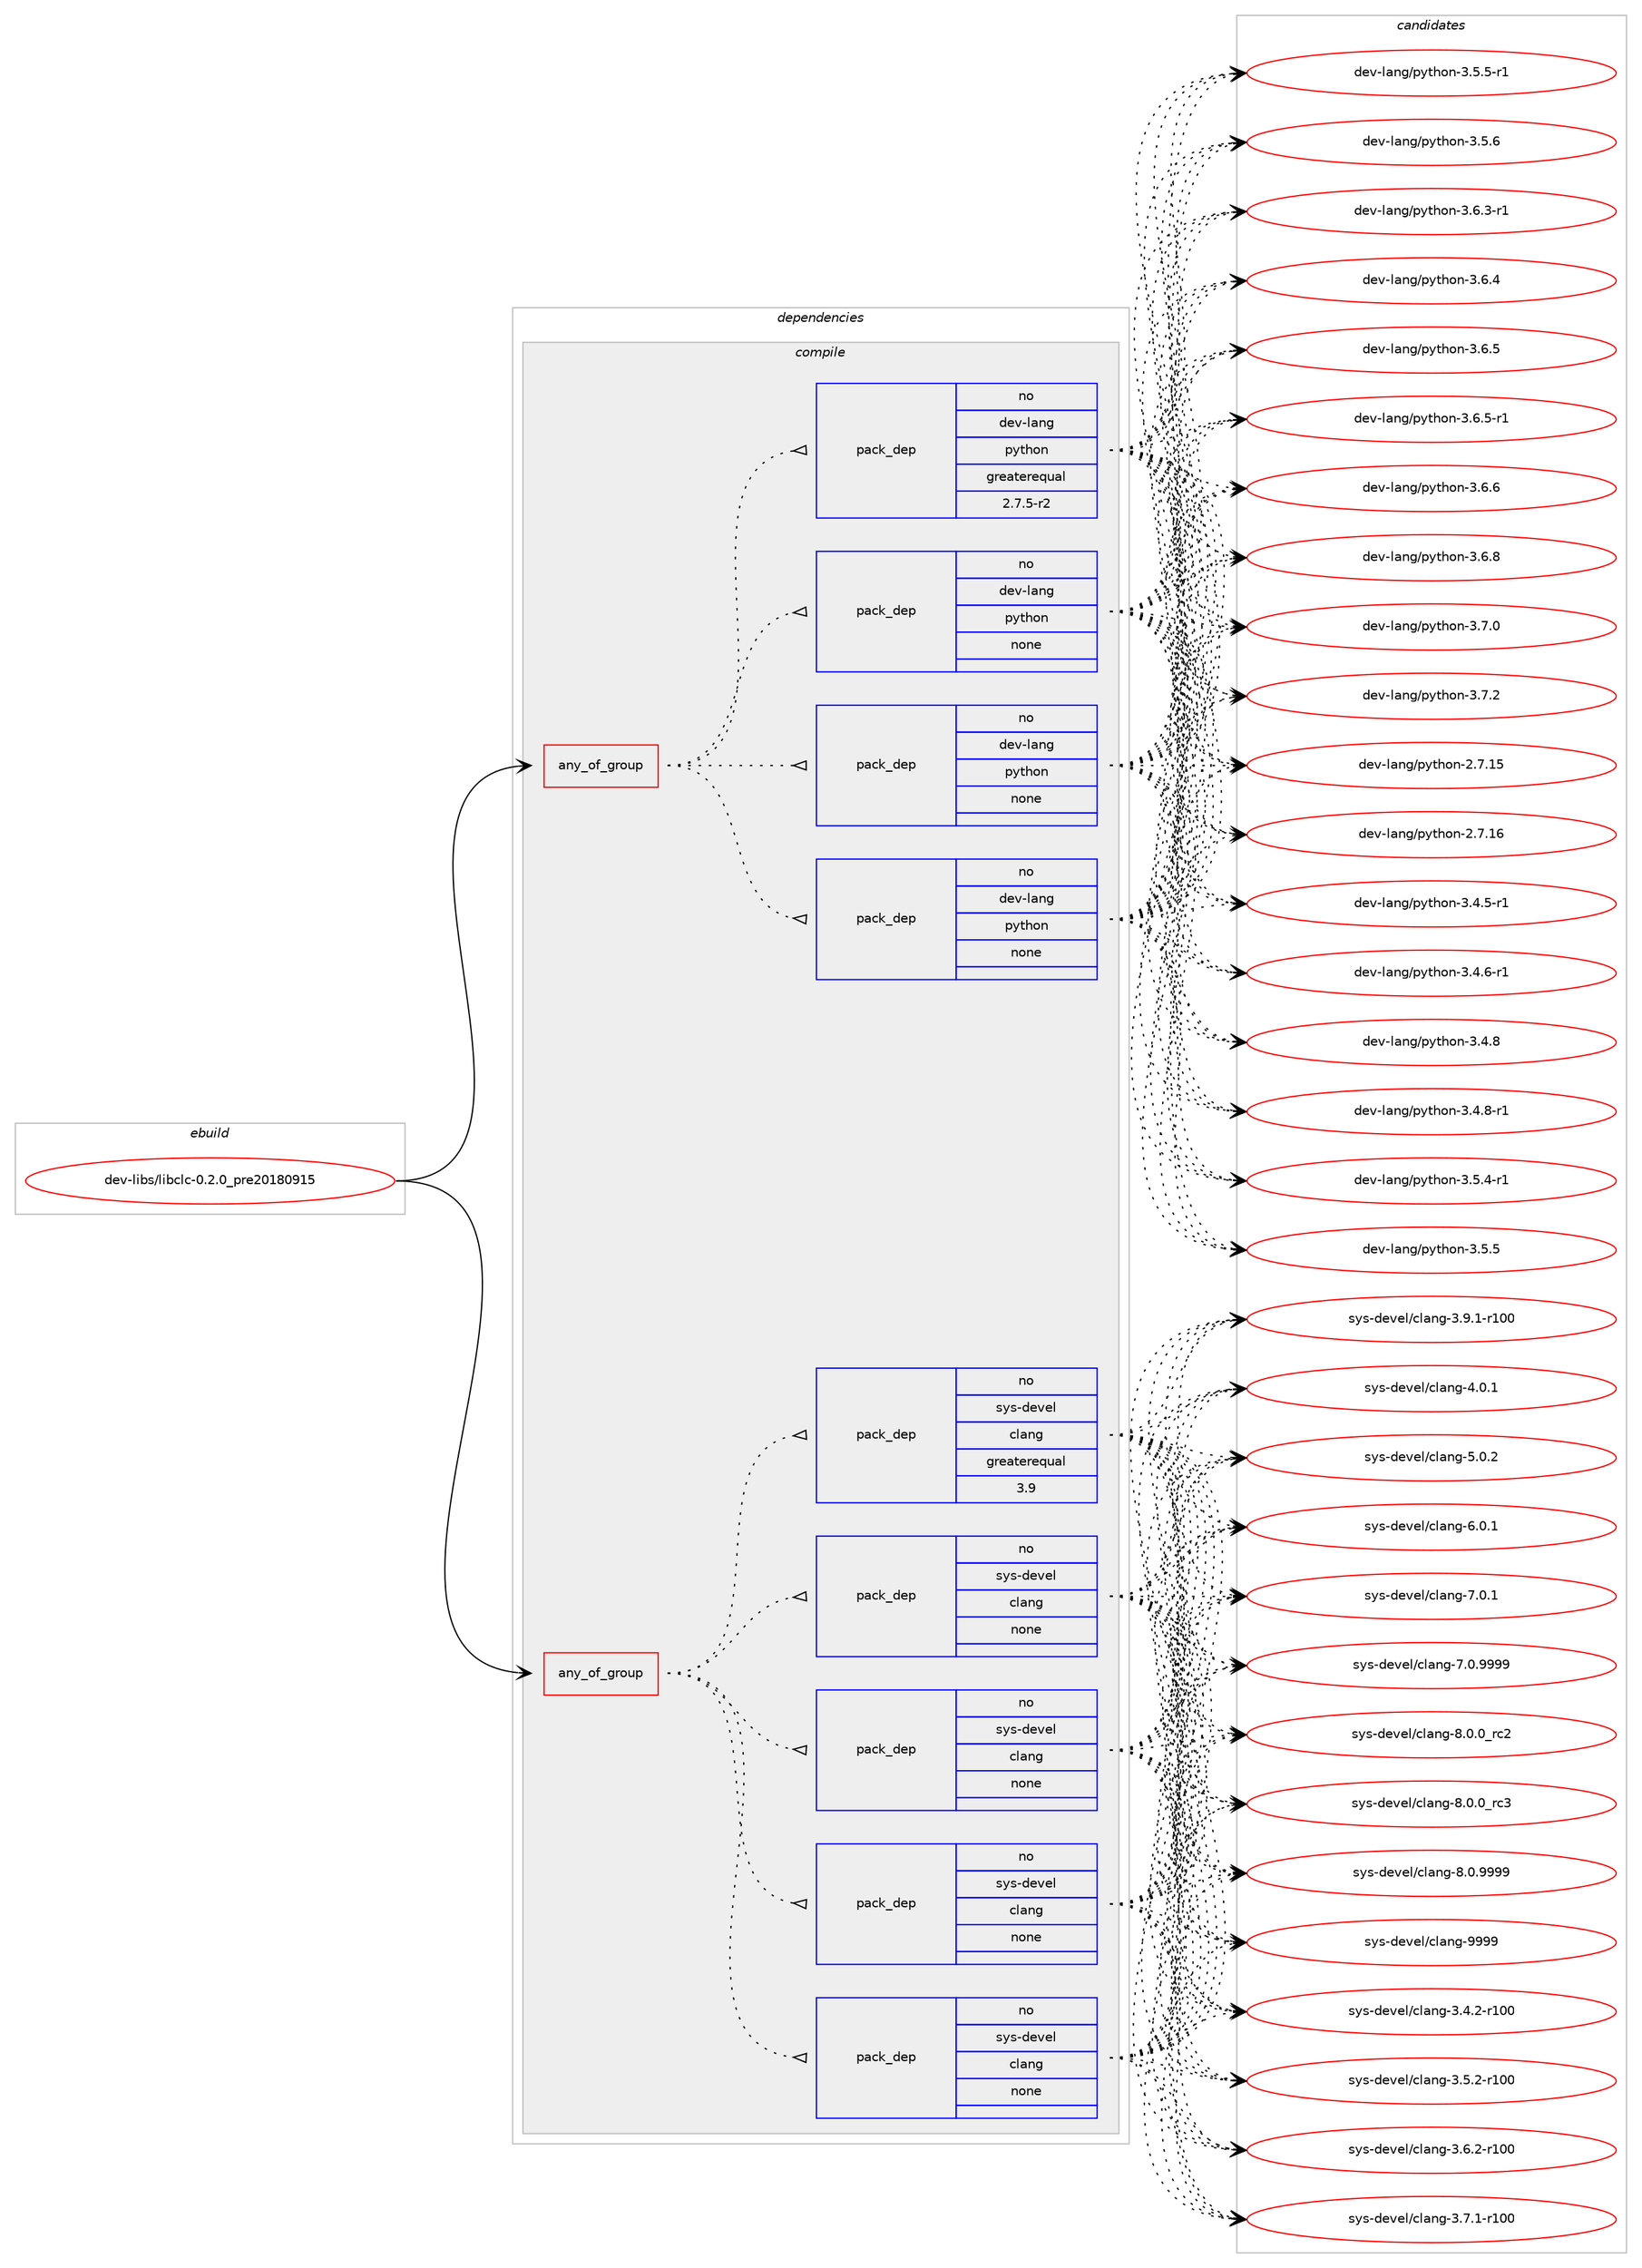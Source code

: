 digraph prolog {

# *************
# Graph options
# *************

newrank=true;
concentrate=true;
compound=true;
graph [rankdir=LR,fontname=Helvetica,fontsize=10,ranksep=1.5];#, ranksep=2.5, nodesep=0.2];
edge  [arrowhead=vee];
node  [fontname=Helvetica,fontsize=10];

# **********
# The ebuild
# **********

subgraph cluster_leftcol {
color=gray;
rank=same;
label=<<i>ebuild</i>>;
id [label="dev-libs/libclc-0.2.0_pre20180915", color=red, width=4, href="../dev-libs/libclc-0.2.0_pre20180915.svg"];
}

# ****************
# The dependencies
# ****************

subgraph cluster_midcol {
color=gray;
label=<<i>dependencies</i>>;
subgraph cluster_compile {
fillcolor="#eeeeee";
style=filled;
label=<<i>compile</i>>;
subgraph any22220 {
dependency1367270 [label=<<TABLE BORDER="0" CELLBORDER="1" CELLSPACING="0" CELLPADDING="4"><TR><TD CELLPADDING="10">any_of_group</TD></TR></TABLE>>, shape=none, color=red];subgraph pack978605 {
dependency1367271 [label=<<TABLE BORDER="0" CELLBORDER="1" CELLSPACING="0" CELLPADDING="4" WIDTH="220"><TR><TD ROWSPAN="6" CELLPADDING="30">pack_dep</TD></TR><TR><TD WIDTH="110">no</TD></TR><TR><TD>dev-lang</TD></TR><TR><TD>python</TD></TR><TR><TD>none</TD></TR><TR><TD></TD></TR></TABLE>>, shape=none, color=blue];
}
dependency1367270:e -> dependency1367271:w [weight=20,style="dotted",arrowhead="oinv"];
subgraph pack978606 {
dependency1367272 [label=<<TABLE BORDER="0" CELLBORDER="1" CELLSPACING="0" CELLPADDING="4" WIDTH="220"><TR><TD ROWSPAN="6" CELLPADDING="30">pack_dep</TD></TR><TR><TD WIDTH="110">no</TD></TR><TR><TD>dev-lang</TD></TR><TR><TD>python</TD></TR><TR><TD>none</TD></TR><TR><TD></TD></TR></TABLE>>, shape=none, color=blue];
}
dependency1367270:e -> dependency1367272:w [weight=20,style="dotted",arrowhead="oinv"];
subgraph pack978607 {
dependency1367273 [label=<<TABLE BORDER="0" CELLBORDER="1" CELLSPACING="0" CELLPADDING="4" WIDTH="220"><TR><TD ROWSPAN="6" CELLPADDING="30">pack_dep</TD></TR><TR><TD WIDTH="110">no</TD></TR><TR><TD>dev-lang</TD></TR><TR><TD>python</TD></TR><TR><TD>none</TD></TR><TR><TD></TD></TR></TABLE>>, shape=none, color=blue];
}
dependency1367270:e -> dependency1367273:w [weight=20,style="dotted",arrowhead="oinv"];
subgraph pack978608 {
dependency1367274 [label=<<TABLE BORDER="0" CELLBORDER="1" CELLSPACING="0" CELLPADDING="4" WIDTH="220"><TR><TD ROWSPAN="6" CELLPADDING="30">pack_dep</TD></TR><TR><TD WIDTH="110">no</TD></TR><TR><TD>dev-lang</TD></TR><TR><TD>python</TD></TR><TR><TD>greaterequal</TD></TR><TR><TD>2.7.5-r2</TD></TR></TABLE>>, shape=none, color=blue];
}
dependency1367270:e -> dependency1367274:w [weight=20,style="dotted",arrowhead="oinv"];
}
id:e -> dependency1367270:w [weight=20,style="solid",arrowhead="vee"];
subgraph any22221 {
dependency1367275 [label=<<TABLE BORDER="0" CELLBORDER="1" CELLSPACING="0" CELLPADDING="4"><TR><TD CELLPADDING="10">any_of_group</TD></TR></TABLE>>, shape=none, color=red];subgraph pack978609 {
dependency1367276 [label=<<TABLE BORDER="0" CELLBORDER="1" CELLSPACING="0" CELLPADDING="4" WIDTH="220"><TR><TD ROWSPAN="6" CELLPADDING="30">pack_dep</TD></TR><TR><TD WIDTH="110">no</TD></TR><TR><TD>sys-devel</TD></TR><TR><TD>clang</TD></TR><TR><TD>none</TD></TR><TR><TD></TD></TR></TABLE>>, shape=none, color=blue];
}
dependency1367275:e -> dependency1367276:w [weight=20,style="dotted",arrowhead="oinv"];
subgraph pack978610 {
dependency1367277 [label=<<TABLE BORDER="0" CELLBORDER="1" CELLSPACING="0" CELLPADDING="4" WIDTH="220"><TR><TD ROWSPAN="6" CELLPADDING="30">pack_dep</TD></TR><TR><TD WIDTH="110">no</TD></TR><TR><TD>sys-devel</TD></TR><TR><TD>clang</TD></TR><TR><TD>none</TD></TR><TR><TD></TD></TR></TABLE>>, shape=none, color=blue];
}
dependency1367275:e -> dependency1367277:w [weight=20,style="dotted",arrowhead="oinv"];
subgraph pack978611 {
dependency1367278 [label=<<TABLE BORDER="0" CELLBORDER="1" CELLSPACING="0" CELLPADDING="4" WIDTH="220"><TR><TD ROWSPAN="6" CELLPADDING="30">pack_dep</TD></TR><TR><TD WIDTH="110">no</TD></TR><TR><TD>sys-devel</TD></TR><TR><TD>clang</TD></TR><TR><TD>none</TD></TR><TR><TD></TD></TR></TABLE>>, shape=none, color=blue];
}
dependency1367275:e -> dependency1367278:w [weight=20,style="dotted",arrowhead="oinv"];
subgraph pack978612 {
dependency1367279 [label=<<TABLE BORDER="0" CELLBORDER="1" CELLSPACING="0" CELLPADDING="4" WIDTH="220"><TR><TD ROWSPAN="6" CELLPADDING="30">pack_dep</TD></TR><TR><TD WIDTH="110">no</TD></TR><TR><TD>sys-devel</TD></TR><TR><TD>clang</TD></TR><TR><TD>none</TD></TR><TR><TD></TD></TR></TABLE>>, shape=none, color=blue];
}
dependency1367275:e -> dependency1367279:w [weight=20,style="dotted",arrowhead="oinv"];
subgraph pack978613 {
dependency1367280 [label=<<TABLE BORDER="0" CELLBORDER="1" CELLSPACING="0" CELLPADDING="4" WIDTH="220"><TR><TD ROWSPAN="6" CELLPADDING="30">pack_dep</TD></TR><TR><TD WIDTH="110">no</TD></TR><TR><TD>sys-devel</TD></TR><TR><TD>clang</TD></TR><TR><TD>greaterequal</TD></TR><TR><TD>3.9</TD></TR></TABLE>>, shape=none, color=blue];
}
dependency1367275:e -> dependency1367280:w [weight=20,style="dotted",arrowhead="oinv"];
}
id:e -> dependency1367275:w [weight=20,style="solid",arrowhead="vee"];
}
subgraph cluster_compileandrun {
fillcolor="#eeeeee";
style=filled;
label=<<i>compile and run</i>>;
}
subgraph cluster_run {
fillcolor="#eeeeee";
style=filled;
label=<<i>run</i>>;
}
}

# **************
# The candidates
# **************

subgraph cluster_choices {
rank=same;
color=gray;
label=<<i>candidates</i>>;

subgraph choice978605 {
color=black;
nodesep=1;
choice10010111845108971101034711212111610411111045504655464953 [label="dev-lang/python-2.7.15", color=red, width=4,href="../dev-lang/python-2.7.15.svg"];
choice10010111845108971101034711212111610411111045504655464954 [label="dev-lang/python-2.7.16", color=red, width=4,href="../dev-lang/python-2.7.16.svg"];
choice1001011184510897110103471121211161041111104551465246534511449 [label="dev-lang/python-3.4.5-r1", color=red, width=4,href="../dev-lang/python-3.4.5-r1.svg"];
choice1001011184510897110103471121211161041111104551465246544511449 [label="dev-lang/python-3.4.6-r1", color=red, width=4,href="../dev-lang/python-3.4.6-r1.svg"];
choice100101118451089711010347112121116104111110455146524656 [label="dev-lang/python-3.4.8", color=red, width=4,href="../dev-lang/python-3.4.8.svg"];
choice1001011184510897110103471121211161041111104551465246564511449 [label="dev-lang/python-3.4.8-r1", color=red, width=4,href="../dev-lang/python-3.4.8-r1.svg"];
choice1001011184510897110103471121211161041111104551465346524511449 [label="dev-lang/python-3.5.4-r1", color=red, width=4,href="../dev-lang/python-3.5.4-r1.svg"];
choice100101118451089711010347112121116104111110455146534653 [label="dev-lang/python-3.5.5", color=red, width=4,href="../dev-lang/python-3.5.5.svg"];
choice1001011184510897110103471121211161041111104551465346534511449 [label="dev-lang/python-3.5.5-r1", color=red, width=4,href="../dev-lang/python-3.5.5-r1.svg"];
choice100101118451089711010347112121116104111110455146534654 [label="dev-lang/python-3.5.6", color=red, width=4,href="../dev-lang/python-3.5.6.svg"];
choice1001011184510897110103471121211161041111104551465446514511449 [label="dev-lang/python-3.6.3-r1", color=red, width=4,href="../dev-lang/python-3.6.3-r1.svg"];
choice100101118451089711010347112121116104111110455146544652 [label="dev-lang/python-3.6.4", color=red, width=4,href="../dev-lang/python-3.6.4.svg"];
choice100101118451089711010347112121116104111110455146544653 [label="dev-lang/python-3.6.5", color=red, width=4,href="../dev-lang/python-3.6.5.svg"];
choice1001011184510897110103471121211161041111104551465446534511449 [label="dev-lang/python-3.6.5-r1", color=red, width=4,href="../dev-lang/python-3.6.5-r1.svg"];
choice100101118451089711010347112121116104111110455146544654 [label="dev-lang/python-3.6.6", color=red, width=4,href="../dev-lang/python-3.6.6.svg"];
choice100101118451089711010347112121116104111110455146544656 [label="dev-lang/python-3.6.8", color=red, width=4,href="../dev-lang/python-3.6.8.svg"];
choice100101118451089711010347112121116104111110455146554648 [label="dev-lang/python-3.7.0", color=red, width=4,href="../dev-lang/python-3.7.0.svg"];
choice100101118451089711010347112121116104111110455146554650 [label="dev-lang/python-3.7.2", color=red, width=4,href="../dev-lang/python-3.7.2.svg"];
dependency1367271:e -> choice10010111845108971101034711212111610411111045504655464953:w [style=dotted,weight="100"];
dependency1367271:e -> choice10010111845108971101034711212111610411111045504655464954:w [style=dotted,weight="100"];
dependency1367271:e -> choice1001011184510897110103471121211161041111104551465246534511449:w [style=dotted,weight="100"];
dependency1367271:e -> choice1001011184510897110103471121211161041111104551465246544511449:w [style=dotted,weight="100"];
dependency1367271:e -> choice100101118451089711010347112121116104111110455146524656:w [style=dotted,weight="100"];
dependency1367271:e -> choice1001011184510897110103471121211161041111104551465246564511449:w [style=dotted,weight="100"];
dependency1367271:e -> choice1001011184510897110103471121211161041111104551465346524511449:w [style=dotted,weight="100"];
dependency1367271:e -> choice100101118451089711010347112121116104111110455146534653:w [style=dotted,weight="100"];
dependency1367271:e -> choice1001011184510897110103471121211161041111104551465346534511449:w [style=dotted,weight="100"];
dependency1367271:e -> choice100101118451089711010347112121116104111110455146534654:w [style=dotted,weight="100"];
dependency1367271:e -> choice1001011184510897110103471121211161041111104551465446514511449:w [style=dotted,weight="100"];
dependency1367271:e -> choice100101118451089711010347112121116104111110455146544652:w [style=dotted,weight="100"];
dependency1367271:e -> choice100101118451089711010347112121116104111110455146544653:w [style=dotted,weight="100"];
dependency1367271:e -> choice1001011184510897110103471121211161041111104551465446534511449:w [style=dotted,weight="100"];
dependency1367271:e -> choice100101118451089711010347112121116104111110455146544654:w [style=dotted,weight="100"];
dependency1367271:e -> choice100101118451089711010347112121116104111110455146544656:w [style=dotted,weight="100"];
dependency1367271:e -> choice100101118451089711010347112121116104111110455146554648:w [style=dotted,weight="100"];
dependency1367271:e -> choice100101118451089711010347112121116104111110455146554650:w [style=dotted,weight="100"];
}
subgraph choice978606 {
color=black;
nodesep=1;
choice10010111845108971101034711212111610411111045504655464953 [label="dev-lang/python-2.7.15", color=red, width=4,href="../dev-lang/python-2.7.15.svg"];
choice10010111845108971101034711212111610411111045504655464954 [label="dev-lang/python-2.7.16", color=red, width=4,href="../dev-lang/python-2.7.16.svg"];
choice1001011184510897110103471121211161041111104551465246534511449 [label="dev-lang/python-3.4.5-r1", color=red, width=4,href="../dev-lang/python-3.4.5-r1.svg"];
choice1001011184510897110103471121211161041111104551465246544511449 [label="dev-lang/python-3.4.6-r1", color=red, width=4,href="../dev-lang/python-3.4.6-r1.svg"];
choice100101118451089711010347112121116104111110455146524656 [label="dev-lang/python-3.4.8", color=red, width=4,href="../dev-lang/python-3.4.8.svg"];
choice1001011184510897110103471121211161041111104551465246564511449 [label="dev-lang/python-3.4.8-r1", color=red, width=4,href="../dev-lang/python-3.4.8-r1.svg"];
choice1001011184510897110103471121211161041111104551465346524511449 [label="dev-lang/python-3.5.4-r1", color=red, width=4,href="../dev-lang/python-3.5.4-r1.svg"];
choice100101118451089711010347112121116104111110455146534653 [label="dev-lang/python-3.5.5", color=red, width=4,href="../dev-lang/python-3.5.5.svg"];
choice1001011184510897110103471121211161041111104551465346534511449 [label="dev-lang/python-3.5.5-r1", color=red, width=4,href="../dev-lang/python-3.5.5-r1.svg"];
choice100101118451089711010347112121116104111110455146534654 [label="dev-lang/python-3.5.6", color=red, width=4,href="../dev-lang/python-3.5.6.svg"];
choice1001011184510897110103471121211161041111104551465446514511449 [label="dev-lang/python-3.6.3-r1", color=red, width=4,href="../dev-lang/python-3.6.3-r1.svg"];
choice100101118451089711010347112121116104111110455146544652 [label="dev-lang/python-3.6.4", color=red, width=4,href="../dev-lang/python-3.6.4.svg"];
choice100101118451089711010347112121116104111110455146544653 [label="dev-lang/python-3.6.5", color=red, width=4,href="../dev-lang/python-3.6.5.svg"];
choice1001011184510897110103471121211161041111104551465446534511449 [label="dev-lang/python-3.6.5-r1", color=red, width=4,href="../dev-lang/python-3.6.5-r1.svg"];
choice100101118451089711010347112121116104111110455146544654 [label="dev-lang/python-3.6.6", color=red, width=4,href="../dev-lang/python-3.6.6.svg"];
choice100101118451089711010347112121116104111110455146544656 [label="dev-lang/python-3.6.8", color=red, width=4,href="../dev-lang/python-3.6.8.svg"];
choice100101118451089711010347112121116104111110455146554648 [label="dev-lang/python-3.7.0", color=red, width=4,href="../dev-lang/python-3.7.0.svg"];
choice100101118451089711010347112121116104111110455146554650 [label="dev-lang/python-3.7.2", color=red, width=4,href="../dev-lang/python-3.7.2.svg"];
dependency1367272:e -> choice10010111845108971101034711212111610411111045504655464953:w [style=dotted,weight="100"];
dependency1367272:e -> choice10010111845108971101034711212111610411111045504655464954:w [style=dotted,weight="100"];
dependency1367272:e -> choice1001011184510897110103471121211161041111104551465246534511449:w [style=dotted,weight="100"];
dependency1367272:e -> choice1001011184510897110103471121211161041111104551465246544511449:w [style=dotted,weight="100"];
dependency1367272:e -> choice100101118451089711010347112121116104111110455146524656:w [style=dotted,weight="100"];
dependency1367272:e -> choice1001011184510897110103471121211161041111104551465246564511449:w [style=dotted,weight="100"];
dependency1367272:e -> choice1001011184510897110103471121211161041111104551465346524511449:w [style=dotted,weight="100"];
dependency1367272:e -> choice100101118451089711010347112121116104111110455146534653:w [style=dotted,weight="100"];
dependency1367272:e -> choice1001011184510897110103471121211161041111104551465346534511449:w [style=dotted,weight="100"];
dependency1367272:e -> choice100101118451089711010347112121116104111110455146534654:w [style=dotted,weight="100"];
dependency1367272:e -> choice1001011184510897110103471121211161041111104551465446514511449:w [style=dotted,weight="100"];
dependency1367272:e -> choice100101118451089711010347112121116104111110455146544652:w [style=dotted,weight="100"];
dependency1367272:e -> choice100101118451089711010347112121116104111110455146544653:w [style=dotted,weight="100"];
dependency1367272:e -> choice1001011184510897110103471121211161041111104551465446534511449:w [style=dotted,weight="100"];
dependency1367272:e -> choice100101118451089711010347112121116104111110455146544654:w [style=dotted,weight="100"];
dependency1367272:e -> choice100101118451089711010347112121116104111110455146544656:w [style=dotted,weight="100"];
dependency1367272:e -> choice100101118451089711010347112121116104111110455146554648:w [style=dotted,weight="100"];
dependency1367272:e -> choice100101118451089711010347112121116104111110455146554650:w [style=dotted,weight="100"];
}
subgraph choice978607 {
color=black;
nodesep=1;
choice10010111845108971101034711212111610411111045504655464953 [label="dev-lang/python-2.7.15", color=red, width=4,href="../dev-lang/python-2.7.15.svg"];
choice10010111845108971101034711212111610411111045504655464954 [label="dev-lang/python-2.7.16", color=red, width=4,href="../dev-lang/python-2.7.16.svg"];
choice1001011184510897110103471121211161041111104551465246534511449 [label="dev-lang/python-3.4.5-r1", color=red, width=4,href="../dev-lang/python-3.4.5-r1.svg"];
choice1001011184510897110103471121211161041111104551465246544511449 [label="dev-lang/python-3.4.6-r1", color=red, width=4,href="../dev-lang/python-3.4.6-r1.svg"];
choice100101118451089711010347112121116104111110455146524656 [label="dev-lang/python-3.4.8", color=red, width=4,href="../dev-lang/python-3.4.8.svg"];
choice1001011184510897110103471121211161041111104551465246564511449 [label="dev-lang/python-3.4.8-r1", color=red, width=4,href="../dev-lang/python-3.4.8-r1.svg"];
choice1001011184510897110103471121211161041111104551465346524511449 [label="dev-lang/python-3.5.4-r1", color=red, width=4,href="../dev-lang/python-3.5.4-r1.svg"];
choice100101118451089711010347112121116104111110455146534653 [label="dev-lang/python-3.5.5", color=red, width=4,href="../dev-lang/python-3.5.5.svg"];
choice1001011184510897110103471121211161041111104551465346534511449 [label="dev-lang/python-3.5.5-r1", color=red, width=4,href="../dev-lang/python-3.5.5-r1.svg"];
choice100101118451089711010347112121116104111110455146534654 [label="dev-lang/python-3.5.6", color=red, width=4,href="../dev-lang/python-3.5.6.svg"];
choice1001011184510897110103471121211161041111104551465446514511449 [label="dev-lang/python-3.6.3-r1", color=red, width=4,href="../dev-lang/python-3.6.3-r1.svg"];
choice100101118451089711010347112121116104111110455146544652 [label="dev-lang/python-3.6.4", color=red, width=4,href="../dev-lang/python-3.6.4.svg"];
choice100101118451089711010347112121116104111110455146544653 [label="dev-lang/python-3.6.5", color=red, width=4,href="../dev-lang/python-3.6.5.svg"];
choice1001011184510897110103471121211161041111104551465446534511449 [label="dev-lang/python-3.6.5-r1", color=red, width=4,href="../dev-lang/python-3.6.5-r1.svg"];
choice100101118451089711010347112121116104111110455146544654 [label="dev-lang/python-3.6.6", color=red, width=4,href="../dev-lang/python-3.6.6.svg"];
choice100101118451089711010347112121116104111110455146544656 [label="dev-lang/python-3.6.8", color=red, width=4,href="../dev-lang/python-3.6.8.svg"];
choice100101118451089711010347112121116104111110455146554648 [label="dev-lang/python-3.7.0", color=red, width=4,href="../dev-lang/python-3.7.0.svg"];
choice100101118451089711010347112121116104111110455146554650 [label="dev-lang/python-3.7.2", color=red, width=4,href="../dev-lang/python-3.7.2.svg"];
dependency1367273:e -> choice10010111845108971101034711212111610411111045504655464953:w [style=dotted,weight="100"];
dependency1367273:e -> choice10010111845108971101034711212111610411111045504655464954:w [style=dotted,weight="100"];
dependency1367273:e -> choice1001011184510897110103471121211161041111104551465246534511449:w [style=dotted,weight="100"];
dependency1367273:e -> choice1001011184510897110103471121211161041111104551465246544511449:w [style=dotted,weight="100"];
dependency1367273:e -> choice100101118451089711010347112121116104111110455146524656:w [style=dotted,weight="100"];
dependency1367273:e -> choice1001011184510897110103471121211161041111104551465246564511449:w [style=dotted,weight="100"];
dependency1367273:e -> choice1001011184510897110103471121211161041111104551465346524511449:w [style=dotted,weight="100"];
dependency1367273:e -> choice100101118451089711010347112121116104111110455146534653:w [style=dotted,weight="100"];
dependency1367273:e -> choice1001011184510897110103471121211161041111104551465346534511449:w [style=dotted,weight="100"];
dependency1367273:e -> choice100101118451089711010347112121116104111110455146534654:w [style=dotted,weight="100"];
dependency1367273:e -> choice1001011184510897110103471121211161041111104551465446514511449:w [style=dotted,weight="100"];
dependency1367273:e -> choice100101118451089711010347112121116104111110455146544652:w [style=dotted,weight="100"];
dependency1367273:e -> choice100101118451089711010347112121116104111110455146544653:w [style=dotted,weight="100"];
dependency1367273:e -> choice1001011184510897110103471121211161041111104551465446534511449:w [style=dotted,weight="100"];
dependency1367273:e -> choice100101118451089711010347112121116104111110455146544654:w [style=dotted,weight="100"];
dependency1367273:e -> choice100101118451089711010347112121116104111110455146544656:w [style=dotted,weight="100"];
dependency1367273:e -> choice100101118451089711010347112121116104111110455146554648:w [style=dotted,weight="100"];
dependency1367273:e -> choice100101118451089711010347112121116104111110455146554650:w [style=dotted,weight="100"];
}
subgraph choice978608 {
color=black;
nodesep=1;
choice10010111845108971101034711212111610411111045504655464953 [label="dev-lang/python-2.7.15", color=red, width=4,href="../dev-lang/python-2.7.15.svg"];
choice10010111845108971101034711212111610411111045504655464954 [label="dev-lang/python-2.7.16", color=red, width=4,href="../dev-lang/python-2.7.16.svg"];
choice1001011184510897110103471121211161041111104551465246534511449 [label="dev-lang/python-3.4.5-r1", color=red, width=4,href="../dev-lang/python-3.4.5-r1.svg"];
choice1001011184510897110103471121211161041111104551465246544511449 [label="dev-lang/python-3.4.6-r1", color=red, width=4,href="../dev-lang/python-3.4.6-r1.svg"];
choice100101118451089711010347112121116104111110455146524656 [label="dev-lang/python-3.4.8", color=red, width=4,href="../dev-lang/python-3.4.8.svg"];
choice1001011184510897110103471121211161041111104551465246564511449 [label="dev-lang/python-3.4.8-r1", color=red, width=4,href="../dev-lang/python-3.4.8-r1.svg"];
choice1001011184510897110103471121211161041111104551465346524511449 [label="dev-lang/python-3.5.4-r1", color=red, width=4,href="../dev-lang/python-3.5.4-r1.svg"];
choice100101118451089711010347112121116104111110455146534653 [label="dev-lang/python-3.5.5", color=red, width=4,href="../dev-lang/python-3.5.5.svg"];
choice1001011184510897110103471121211161041111104551465346534511449 [label="dev-lang/python-3.5.5-r1", color=red, width=4,href="../dev-lang/python-3.5.5-r1.svg"];
choice100101118451089711010347112121116104111110455146534654 [label="dev-lang/python-3.5.6", color=red, width=4,href="../dev-lang/python-3.5.6.svg"];
choice1001011184510897110103471121211161041111104551465446514511449 [label="dev-lang/python-3.6.3-r1", color=red, width=4,href="../dev-lang/python-3.6.3-r1.svg"];
choice100101118451089711010347112121116104111110455146544652 [label="dev-lang/python-3.6.4", color=red, width=4,href="../dev-lang/python-3.6.4.svg"];
choice100101118451089711010347112121116104111110455146544653 [label="dev-lang/python-3.6.5", color=red, width=4,href="../dev-lang/python-3.6.5.svg"];
choice1001011184510897110103471121211161041111104551465446534511449 [label="dev-lang/python-3.6.5-r1", color=red, width=4,href="../dev-lang/python-3.6.5-r1.svg"];
choice100101118451089711010347112121116104111110455146544654 [label="dev-lang/python-3.6.6", color=red, width=4,href="../dev-lang/python-3.6.6.svg"];
choice100101118451089711010347112121116104111110455146544656 [label="dev-lang/python-3.6.8", color=red, width=4,href="../dev-lang/python-3.6.8.svg"];
choice100101118451089711010347112121116104111110455146554648 [label="dev-lang/python-3.7.0", color=red, width=4,href="../dev-lang/python-3.7.0.svg"];
choice100101118451089711010347112121116104111110455146554650 [label="dev-lang/python-3.7.2", color=red, width=4,href="../dev-lang/python-3.7.2.svg"];
dependency1367274:e -> choice10010111845108971101034711212111610411111045504655464953:w [style=dotted,weight="100"];
dependency1367274:e -> choice10010111845108971101034711212111610411111045504655464954:w [style=dotted,weight="100"];
dependency1367274:e -> choice1001011184510897110103471121211161041111104551465246534511449:w [style=dotted,weight="100"];
dependency1367274:e -> choice1001011184510897110103471121211161041111104551465246544511449:w [style=dotted,weight="100"];
dependency1367274:e -> choice100101118451089711010347112121116104111110455146524656:w [style=dotted,weight="100"];
dependency1367274:e -> choice1001011184510897110103471121211161041111104551465246564511449:w [style=dotted,weight="100"];
dependency1367274:e -> choice1001011184510897110103471121211161041111104551465346524511449:w [style=dotted,weight="100"];
dependency1367274:e -> choice100101118451089711010347112121116104111110455146534653:w [style=dotted,weight="100"];
dependency1367274:e -> choice1001011184510897110103471121211161041111104551465346534511449:w [style=dotted,weight="100"];
dependency1367274:e -> choice100101118451089711010347112121116104111110455146534654:w [style=dotted,weight="100"];
dependency1367274:e -> choice1001011184510897110103471121211161041111104551465446514511449:w [style=dotted,weight="100"];
dependency1367274:e -> choice100101118451089711010347112121116104111110455146544652:w [style=dotted,weight="100"];
dependency1367274:e -> choice100101118451089711010347112121116104111110455146544653:w [style=dotted,weight="100"];
dependency1367274:e -> choice1001011184510897110103471121211161041111104551465446534511449:w [style=dotted,weight="100"];
dependency1367274:e -> choice100101118451089711010347112121116104111110455146544654:w [style=dotted,weight="100"];
dependency1367274:e -> choice100101118451089711010347112121116104111110455146544656:w [style=dotted,weight="100"];
dependency1367274:e -> choice100101118451089711010347112121116104111110455146554648:w [style=dotted,weight="100"];
dependency1367274:e -> choice100101118451089711010347112121116104111110455146554650:w [style=dotted,weight="100"];
}
subgraph choice978609 {
color=black;
nodesep=1;
choice1151211154510010111810110847991089711010345514652465045114494848 [label="sys-devel/clang-3.4.2-r100", color=red, width=4,href="../sys-devel/clang-3.4.2-r100.svg"];
choice1151211154510010111810110847991089711010345514653465045114494848 [label="sys-devel/clang-3.5.2-r100", color=red, width=4,href="../sys-devel/clang-3.5.2-r100.svg"];
choice1151211154510010111810110847991089711010345514654465045114494848 [label="sys-devel/clang-3.6.2-r100", color=red, width=4,href="../sys-devel/clang-3.6.2-r100.svg"];
choice1151211154510010111810110847991089711010345514655464945114494848 [label="sys-devel/clang-3.7.1-r100", color=red, width=4,href="../sys-devel/clang-3.7.1-r100.svg"];
choice1151211154510010111810110847991089711010345514657464945114494848 [label="sys-devel/clang-3.9.1-r100", color=red, width=4,href="../sys-devel/clang-3.9.1-r100.svg"];
choice11512111545100101118101108479910897110103455246484649 [label="sys-devel/clang-4.0.1", color=red, width=4,href="../sys-devel/clang-4.0.1.svg"];
choice11512111545100101118101108479910897110103455346484650 [label="sys-devel/clang-5.0.2", color=red, width=4,href="../sys-devel/clang-5.0.2.svg"];
choice11512111545100101118101108479910897110103455446484649 [label="sys-devel/clang-6.0.1", color=red, width=4,href="../sys-devel/clang-6.0.1.svg"];
choice11512111545100101118101108479910897110103455546484649 [label="sys-devel/clang-7.0.1", color=red, width=4,href="../sys-devel/clang-7.0.1.svg"];
choice11512111545100101118101108479910897110103455546484657575757 [label="sys-devel/clang-7.0.9999", color=red, width=4,href="../sys-devel/clang-7.0.9999.svg"];
choice11512111545100101118101108479910897110103455646484648951149950 [label="sys-devel/clang-8.0.0_rc2", color=red, width=4,href="../sys-devel/clang-8.0.0_rc2.svg"];
choice11512111545100101118101108479910897110103455646484648951149951 [label="sys-devel/clang-8.0.0_rc3", color=red, width=4,href="../sys-devel/clang-8.0.0_rc3.svg"];
choice11512111545100101118101108479910897110103455646484657575757 [label="sys-devel/clang-8.0.9999", color=red, width=4,href="../sys-devel/clang-8.0.9999.svg"];
choice115121115451001011181011084799108971101034557575757 [label="sys-devel/clang-9999", color=red, width=4,href="../sys-devel/clang-9999.svg"];
dependency1367276:e -> choice1151211154510010111810110847991089711010345514652465045114494848:w [style=dotted,weight="100"];
dependency1367276:e -> choice1151211154510010111810110847991089711010345514653465045114494848:w [style=dotted,weight="100"];
dependency1367276:e -> choice1151211154510010111810110847991089711010345514654465045114494848:w [style=dotted,weight="100"];
dependency1367276:e -> choice1151211154510010111810110847991089711010345514655464945114494848:w [style=dotted,weight="100"];
dependency1367276:e -> choice1151211154510010111810110847991089711010345514657464945114494848:w [style=dotted,weight="100"];
dependency1367276:e -> choice11512111545100101118101108479910897110103455246484649:w [style=dotted,weight="100"];
dependency1367276:e -> choice11512111545100101118101108479910897110103455346484650:w [style=dotted,weight="100"];
dependency1367276:e -> choice11512111545100101118101108479910897110103455446484649:w [style=dotted,weight="100"];
dependency1367276:e -> choice11512111545100101118101108479910897110103455546484649:w [style=dotted,weight="100"];
dependency1367276:e -> choice11512111545100101118101108479910897110103455546484657575757:w [style=dotted,weight="100"];
dependency1367276:e -> choice11512111545100101118101108479910897110103455646484648951149950:w [style=dotted,weight="100"];
dependency1367276:e -> choice11512111545100101118101108479910897110103455646484648951149951:w [style=dotted,weight="100"];
dependency1367276:e -> choice11512111545100101118101108479910897110103455646484657575757:w [style=dotted,weight="100"];
dependency1367276:e -> choice115121115451001011181011084799108971101034557575757:w [style=dotted,weight="100"];
}
subgraph choice978610 {
color=black;
nodesep=1;
choice1151211154510010111810110847991089711010345514652465045114494848 [label="sys-devel/clang-3.4.2-r100", color=red, width=4,href="../sys-devel/clang-3.4.2-r100.svg"];
choice1151211154510010111810110847991089711010345514653465045114494848 [label="sys-devel/clang-3.5.2-r100", color=red, width=4,href="../sys-devel/clang-3.5.2-r100.svg"];
choice1151211154510010111810110847991089711010345514654465045114494848 [label="sys-devel/clang-3.6.2-r100", color=red, width=4,href="../sys-devel/clang-3.6.2-r100.svg"];
choice1151211154510010111810110847991089711010345514655464945114494848 [label="sys-devel/clang-3.7.1-r100", color=red, width=4,href="../sys-devel/clang-3.7.1-r100.svg"];
choice1151211154510010111810110847991089711010345514657464945114494848 [label="sys-devel/clang-3.9.1-r100", color=red, width=4,href="../sys-devel/clang-3.9.1-r100.svg"];
choice11512111545100101118101108479910897110103455246484649 [label="sys-devel/clang-4.0.1", color=red, width=4,href="../sys-devel/clang-4.0.1.svg"];
choice11512111545100101118101108479910897110103455346484650 [label="sys-devel/clang-5.0.2", color=red, width=4,href="../sys-devel/clang-5.0.2.svg"];
choice11512111545100101118101108479910897110103455446484649 [label="sys-devel/clang-6.0.1", color=red, width=4,href="../sys-devel/clang-6.0.1.svg"];
choice11512111545100101118101108479910897110103455546484649 [label="sys-devel/clang-7.0.1", color=red, width=4,href="../sys-devel/clang-7.0.1.svg"];
choice11512111545100101118101108479910897110103455546484657575757 [label="sys-devel/clang-7.0.9999", color=red, width=4,href="../sys-devel/clang-7.0.9999.svg"];
choice11512111545100101118101108479910897110103455646484648951149950 [label="sys-devel/clang-8.0.0_rc2", color=red, width=4,href="../sys-devel/clang-8.0.0_rc2.svg"];
choice11512111545100101118101108479910897110103455646484648951149951 [label="sys-devel/clang-8.0.0_rc3", color=red, width=4,href="../sys-devel/clang-8.0.0_rc3.svg"];
choice11512111545100101118101108479910897110103455646484657575757 [label="sys-devel/clang-8.0.9999", color=red, width=4,href="../sys-devel/clang-8.0.9999.svg"];
choice115121115451001011181011084799108971101034557575757 [label="sys-devel/clang-9999", color=red, width=4,href="../sys-devel/clang-9999.svg"];
dependency1367277:e -> choice1151211154510010111810110847991089711010345514652465045114494848:w [style=dotted,weight="100"];
dependency1367277:e -> choice1151211154510010111810110847991089711010345514653465045114494848:w [style=dotted,weight="100"];
dependency1367277:e -> choice1151211154510010111810110847991089711010345514654465045114494848:w [style=dotted,weight="100"];
dependency1367277:e -> choice1151211154510010111810110847991089711010345514655464945114494848:w [style=dotted,weight="100"];
dependency1367277:e -> choice1151211154510010111810110847991089711010345514657464945114494848:w [style=dotted,weight="100"];
dependency1367277:e -> choice11512111545100101118101108479910897110103455246484649:w [style=dotted,weight="100"];
dependency1367277:e -> choice11512111545100101118101108479910897110103455346484650:w [style=dotted,weight="100"];
dependency1367277:e -> choice11512111545100101118101108479910897110103455446484649:w [style=dotted,weight="100"];
dependency1367277:e -> choice11512111545100101118101108479910897110103455546484649:w [style=dotted,weight="100"];
dependency1367277:e -> choice11512111545100101118101108479910897110103455546484657575757:w [style=dotted,weight="100"];
dependency1367277:e -> choice11512111545100101118101108479910897110103455646484648951149950:w [style=dotted,weight="100"];
dependency1367277:e -> choice11512111545100101118101108479910897110103455646484648951149951:w [style=dotted,weight="100"];
dependency1367277:e -> choice11512111545100101118101108479910897110103455646484657575757:w [style=dotted,weight="100"];
dependency1367277:e -> choice115121115451001011181011084799108971101034557575757:w [style=dotted,weight="100"];
}
subgraph choice978611 {
color=black;
nodesep=1;
choice1151211154510010111810110847991089711010345514652465045114494848 [label="sys-devel/clang-3.4.2-r100", color=red, width=4,href="../sys-devel/clang-3.4.2-r100.svg"];
choice1151211154510010111810110847991089711010345514653465045114494848 [label="sys-devel/clang-3.5.2-r100", color=red, width=4,href="../sys-devel/clang-3.5.2-r100.svg"];
choice1151211154510010111810110847991089711010345514654465045114494848 [label="sys-devel/clang-3.6.2-r100", color=red, width=4,href="../sys-devel/clang-3.6.2-r100.svg"];
choice1151211154510010111810110847991089711010345514655464945114494848 [label="sys-devel/clang-3.7.1-r100", color=red, width=4,href="../sys-devel/clang-3.7.1-r100.svg"];
choice1151211154510010111810110847991089711010345514657464945114494848 [label="sys-devel/clang-3.9.1-r100", color=red, width=4,href="../sys-devel/clang-3.9.1-r100.svg"];
choice11512111545100101118101108479910897110103455246484649 [label="sys-devel/clang-4.0.1", color=red, width=4,href="../sys-devel/clang-4.0.1.svg"];
choice11512111545100101118101108479910897110103455346484650 [label="sys-devel/clang-5.0.2", color=red, width=4,href="../sys-devel/clang-5.0.2.svg"];
choice11512111545100101118101108479910897110103455446484649 [label="sys-devel/clang-6.0.1", color=red, width=4,href="../sys-devel/clang-6.0.1.svg"];
choice11512111545100101118101108479910897110103455546484649 [label="sys-devel/clang-7.0.1", color=red, width=4,href="../sys-devel/clang-7.0.1.svg"];
choice11512111545100101118101108479910897110103455546484657575757 [label="sys-devel/clang-7.0.9999", color=red, width=4,href="../sys-devel/clang-7.0.9999.svg"];
choice11512111545100101118101108479910897110103455646484648951149950 [label="sys-devel/clang-8.0.0_rc2", color=red, width=4,href="../sys-devel/clang-8.0.0_rc2.svg"];
choice11512111545100101118101108479910897110103455646484648951149951 [label="sys-devel/clang-8.0.0_rc3", color=red, width=4,href="../sys-devel/clang-8.0.0_rc3.svg"];
choice11512111545100101118101108479910897110103455646484657575757 [label="sys-devel/clang-8.0.9999", color=red, width=4,href="../sys-devel/clang-8.0.9999.svg"];
choice115121115451001011181011084799108971101034557575757 [label="sys-devel/clang-9999", color=red, width=4,href="../sys-devel/clang-9999.svg"];
dependency1367278:e -> choice1151211154510010111810110847991089711010345514652465045114494848:w [style=dotted,weight="100"];
dependency1367278:e -> choice1151211154510010111810110847991089711010345514653465045114494848:w [style=dotted,weight="100"];
dependency1367278:e -> choice1151211154510010111810110847991089711010345514654465045114494848:w [style=dotted,weight="100"];
dependency1367278:e -> choice1151211154510010111810110847991089711010345514655464945114494848:w [style=dotted,weight="100"];
dependency1367278:e -> choice1151211154510010111810110847991089711010345514657464945114494848:w [style=dotted,weight="100"];
dependency1367278:e -> choice11512111545100101118101108479910897110103455246484649:w [style=dotted,weight="100"];
dependency1367278:e -> choice11512111545100101118101108479910897110103455346484650:w [style=dotted,weight="100"];
dependency1367278:e -> choice11512111545100101118101108479910897110103455446484649:w [style=dotted,weight="100"];
dependency1367278:e -> choice11512111545100101118101108479910897110103455546484649:w [style=dotted,weight="100"];
dependency1367278:e -> choice11512111545100101118101108479910897110103455546484657575757:w [style=dotted,weight="100"];
dependency1367278:e -> choice11512111545100101118101108479910897110103455646484648951149950:w [style=dotted,weight="100"];
dependency1367278:e -> choice11512111545100101118101108479910897110103455646484648951149951:w [style=dotted,weight="100"];
dependency1367278:e -> choice11512111545100101118101108479910897110103455646484657575757:w [style=dotted,weight="100"];
dependency1367278:e -> choice115121115451001011181011084799108971101034557575757:w [style=dotted,weight="100"];
}
subgraph choice978612 {
color=black;
nodesep=1;
choice1151211154510010111810110847991089711010345514652465045114494848 [label="sys-devel/clang-3.4.2-r100", color=red, width=4,href="../sys-devel/clang-3.4.2-r100.svg"];
choice1151211154510010111810110847991089711010345514653465045114494848 [label="sys-devel/clang-3.5.2-r100", color=red, width=4,href="../sys-devel/clang-3.5.2-r100.svg"];
choice1151211154510010111810110847991089711010345514654465045114494848 [label="sys-devel/clang-3.6.2-r100", color=red, width=4,href="../sys-devel/clang-3.6.2-r100.svg"];
choice1151211154510010111810110847991089711010345514655464945114494848 [label="sys-devel/clang-3.7.1-r100", color=red, width=4,href="../sys-devel/clang-3.7.1-r100.svg"];
choice1151211154510010111810110847991089711010345514657464945114494848 [label="sys-devel/clang-3.9.1-r100", color=red, width=4,href="../sys-devel/clang-3.9.1-r100.svg"];
choice11512111545100101118101108479910897110103455246484649 [label="sys-devel/clang-4.0.1", color=red, width=4,href="../sys-devel/clang-4.0.1.svg"];
choice11512111545100101118101108479910897110103455346484650 [label="sys-devel/clang-5.0.2", color=red, width=4,href="../sys-devel/clang-5.0.2.svg"];
choice11512111545100101118101108479910897110103455446484649 [label="sys-devel/clang-6.0.1", color=red, width=4,href="../sys-devel/clang-6.0.1.svg"];
choice11512111545100101118101108479910897110103455546484649 [label="sys-devel/clang-7.0.1", color=red, width=4,href="../sys-devel/clang-7.0.1.svg"];
choice11512111545100101118101108479910897110103455546484657575757 [label="sys-devel/clang-7.0.9999", color=red, width=4,href="../sys-devel/clang-7.0.9999.svg"];
choice11512111545100101118101108479910897110103455646484648951149950 [label="sys-devel/clang-8.0.0_rc2", color=red, width=4,href="../sys-devel/clang-8.0.0_rc2.svg"];
choice11512111545100101118101108479910897110103455646484648951149951 [label="sys-devel/clang-8.0.0_rc3", color=red, width=4,href="../sys-devel/clang-8.0.0_rc3.svg"];
choice11512111545100101118101108479910897110103455646484657575757 [label="sys-devel/clang-8.0.9999", color=red, width=4,href="../sys-devel/clang-8.0.9999.svg"];
choice115121115451001011181011084799108971101034557575757 [label="sys-devel/clang-9999", color=red, width=4,href="../sys-devel/clang-9999.svg"];
dependency1367279:e -> choice1151211154510010111810110847991089711010345514652465045114494848:w [style=dotted,weight="100"];
dependency1367279:e -> choice1151211154510010111810110847991089711010345514653465045114494848:w [style=dotted,weight="100"];
dependency1367279:e -> choice1151211154510010111810110847991089711010345514654465045114494848:w [style=dotted,weight="100"];
dependency1367279:e -> choice1151211154510010111810110847991089711010345514655464945114494848:w [style=dotted,weight="100"];
dependency1367279:e -> choice1151211154510010111810110847991089711010345514657464945114494848:w [style=dotted,weight="100"];
dependency1367279:e -> choice11512111545100101118101108479910897110103455246484649:w [style=dotted,weight="100"];
dependency1367279:e -> choice11512111545100101118101108479910897110103455346484650:w [style=dotted,weight="100"];
dependency1367279:e -> choice11512111545100101118101108479910897110103455446484649:w [style=dotted,weight="100"];
dependency1367279:e -> choice11512111545100101118101108479910897110103455546484649:w [style=dotted,weight="100"];
dependency1367279:e -> choice11512111545100101118101108479910897110103455546484657575757:w [style=dotted,weight="100"];
dependency1367279:e -> choice11512111545100101118101108479910897110103455646484648951149950:w [style=dotted,weight="100"];
dependency1367279:e -> choice11512111545100101118101108479910897110103455646484648951149951:w [style=dotted,weight="100"];
dependency1367279:e -> choice11512111545100101118101108479910897110103455646484657575757:w [style=dotted,weight="100"];
dependency1367279:e -> choice115121115451001011181011084799108971101034557575757:w [style=dotted,weight="100"];
}
subgraph choice978613 {
color=black;
nodesep=1;
choice1151211154510010111810110847991089711010345514652465045114494848 [label="sys-devel/clang-3.4.2-r100", color=red, width=4,href="../sys-devel/clang-3.4.2-r100.svg"];
choice1151211154510010111810110847991089711010345514653465045114494848 [label="sys-devel/clang-3.5.2-r100", color=red, width=4,href="../sys-devel/clang-3.5.2-r100.svg"];
choice1151211154510010111810110847991089711010345514654465045114494848 [label="sys-devel/clang-3.6.2-r100", color=red, width=4,href="../sys-devel/clang-3.6.2-r100.svg"];
choice1151211154510010111810110847991089711010345514655464945114494848 [label="sys-devel/clang-3.7.1-r100", color=red, width=4,href="../sys-devel/clang-3.7.1-r100.svg"];
choice1151211154510010111810110847991089711010345514657464945114494848 [label="sys-devel/clang-3.9.1-r100", color=red, width=4,href="../sys-devel/clang-3.9.1-r100.svg"];
choice11512111545100101118101108479910897110103455246484649 [label="sys-devel/clang-4.0.1", color=red, width=4,href="../sys-devel/clang-4.0.1.svg"];
choice11512111545100101118101108479910897110103455346484650 [label="sys-devel/clang-5.0.2", color=red, width=4,href="../sys-devel/clang-5.0.2.svg"];
choice11512111545100101118101108479910897110103455446484649 [label="sys-devel/clang-6.0.1", color=red, width=4,href="../sys-devel/clang-6.0.1.svg"];
choice11512111545100101118101108479910897110103455546484649 [label="sys-devel/clang-7.0.1", color=red, width=4,href="../sys-devel/clang-7.0.1.svg"];
choice11512111545100101118101108479910897110103455546484657575757 [label="sys-devel/clang-7.0.9999", color=red, width=4,href="../sys-devel/clang-7.0.9999.svg"];
choice11512111545100101118101108479910897110103455646484648951149950 [label="sys-devel/clang-8.0.0_rc2", color=red, width=4,href="../sys-devel/clang-8.0.0_rc2.svg"];
choice11512111545100101118101108479910897110103455646484648951149951 [label="sys-devel/clang-8.0.0_rc3", color=red, width=4,href="../sys-devel/clang-8.0.0_rc3.svg"];
choice11512111545100101118101108479910897110103455646484657575757 [label="sys-devel/clang-8.0.9999", color=red, width=4,href="../sys-devel/clang-8.0.9999.svg"];
choice115121115451001011181011084799108971101034557575757 [label="sys-devel/clang-9999", color=red, width=4,href="../sys-devel/clang-9999.svg"];
dependency1367280:e -> choice1151211154510010111810110847991089711010345514652465045114494848:w [style=dotted,weight="100"];
dependency1367280:e -> choice1151211154510010111810110847991089711010345514653465045114494848:w [style=dotted,weight="100"];
dependency1367280:e -> choice1151211154510010111810110847991089711010345514654465045114494848:w [style=dotted,weight="100"];
dependency1367280:e -> choice1151211154510010111810110847991089711010345514655464945114494848:w [style=dotted,weight="100"];
dependency1367280:e -> choice1151211154510010111810110847991089711010345514657464945114494848:w [style=dotted,weight="100"];
dependency1367280:e -> choice11512111545100101118101108479910897110103455246484649:w [style=dotted,weight="100"];
dependency1367280:e -> choice11512111545100101118101108479910897110103455346484650:w [style=dotted,weight="100"];
dependency1367280:e -> choice11512111545100101118101108479910897110103455446484649:w [style=dotted,weight="100"];
dependency1367280:e -> choice11512111545100101118101108479910897110103455546484649:w [style=dotted,weight="100"];
dependency1367280:e -> choice11512111545100101118101108479910897110103455546484657575757:w [style=dotted,weight="100"];
dependency1367280:e -> choice11512111545100101118101108479910897110103455646484648951149950:w [style=dotted,weight="100"];
dependency1367280:e -> choice11512111545100101118101108479910897110103455646484648951149951:w [style=dotted,weight="100"];
dependency1367280:e -> choice11512111545100101118101108479910897110103455646484657575757:w [style=dotted,weight="100"];
dependency1367280:e -> choice115121115451001011181011084799108971101034557575757:w [style=dotted,weight="100"];
}
}

}
